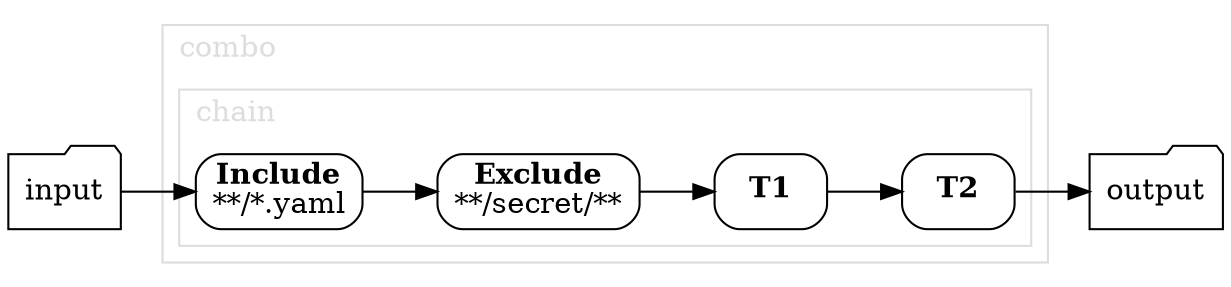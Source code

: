 // This file was auto-generated from combo2.yaml - DO NOT MODIFY

digraph G {
  rankdir="LR";
  labeljust="l";
  node [shape="rect"; style="rounded"; ]


  String_5ce33a58 [label="input"; shape="folder"; ]
  String_78a287ed [label="output"; shape="folder"; ]

  String_5ce33a58 -> Include_3ebff828;
  T2_1849db1a -> String_78a287ed;

  subgraph cluster_3e2822 {
    label=<combo>;
    color="#DDDDDD";
    fontcolor="#dddddd";

    subgraph cluster_6a988392 {
      label=<chain>;
      color="#DDDDDD";
      fontcolor="#dddddd";

      Include_3ebff828 [label=<<b>Include</b><br/>**/*.yaml>; ]
      Exclude_33352f32 [label=<<b>Exclude</b><br/>**/secret/**>; ]
      T1_29a60c27 [label=<<b>T1</b>>; ]
      T2_1849db1a [label=<<b>T2</b>>; ]

      Include_3ebff828 -> Exclude_33352f32;
      Exclude_33352f32 -> T1_29a60c27;
      T1_29a60c27 -> T2_1849db1a;
    }
  }
}

